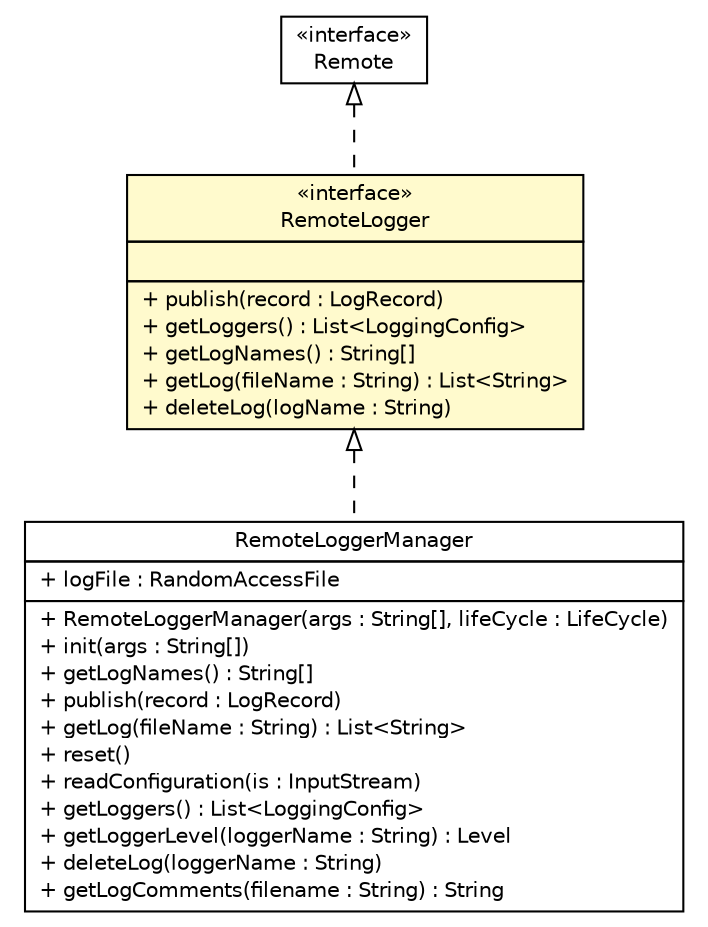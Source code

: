 #!/usr/local/bin/dot
#
# Class diagram 
# Generated by UMLGraph version R5_6 (http://www.umlgraph.org/)
#

digraph G {
	edge [fontname="Helvetica",fontsize=10,labelfontname="Helvetica",labelfontsize=10];
	node [fontname="Helvetica",fontsize=10,shape=plaintext];
	nodesep=0.25;
	ranksep=0.5;
	// sorcer.core.RemoteLogger
	c373467 [label=<<table title="sorcer.core.RemoteLogger" border="0" cellborder="1" cellspacing="0" cellpadding="2" port="p" bgcolor="lemonChiffon" href="./RemoteLogger.html">
		<tr><td><table border="0" cellspacing="0" cellpadding="1">
<tr><td align="center" balign="center"> &#171;interface&#187; </td></tr>
<tr><td align="center" balign="center"> RemoteLogger </td></tr>
		</table></td></tr>
		<tr><td><table border="0" cellspacing="0" cellpadding="1">
<tr><td align="left" balign="left">  </td></tr>
		</table></td></tr>
		<tr><td><table border="0" cellspacing="0" cellpadding="1">
<tr><td align="left" balign="left"> + publish(record : LogRecord) </td></tr>
<tr><td align="left" balign="left"> + getLoggers() : List&lt;LoggingConfig&gt; </td></tr>
<tr><td align="left" balign="left"> + getLogNames() : String[] </td></tr>
<tr><td align="left" balign="left"> + getLog(fileName : String) : List&lt;String&gt; </td></tr>
<tr><td align="left" balign="left"> + deleteLog(logName : String) </td></tr>
		</table></td></tr>
		</table>>, URL="./RemoteLogger.html", fontname="Helvetica", fontcolor="black", fontsize=10.0];
	// sorcer.core.provider.logger.RemoteLoggerManager
	c373757 [label=<<table title="sorcer.core.provider.logger.RemoteLoggerManager" border="0" cellborder="1" cellspacing="0" cellpadding="2" port="p" href="./provider/logger/RemoteLoggerManager.html">
		<tr><td><table border="0" cellspacing="0" cellpadding="1">
<tr><td align="center" balign="center"> RemoteLoggerManager </td></tr>
		</table></td></tr>
		<tr><td><table border="0" cellspacing="0" cellpadding="1">
<tr><td align="left" balign="left"> + logFile : RandomAccessFile </td></tr>
		</table></td></tr>
		<tr><td><table border="0" cellspacing="0" cellpadding="1">
<tr><td align="left" balign="left"> + RemoteLoggerManager(args : String[], lifeCycle : LifeCycle) </td></tr>
<tr><td align="left" balign="left"> + init(args : String[]) </td></tr>
<tr><td align="left" balign="left"> + getLogNames() : String[] </td></tr>
<tr><td align="left" balign="left"> + publish(record : LogRecord) </td></tr>
<tr><td align="left" balign="left"> + getLog(fileName : String) : List&lt;String&gt; </td></tr>
<tr><td align="left" balign="left"> + reset() </td></tr>
<tr><td align="left" balign="left"> + readConfiguration(is : InputStream) </td></tr>
<tr><td align="left" balign="left"> + getLoggers() : List&lt;LoggingConfig&gt; </td></tr>
<tr><td align="left" balign="left"> + getLoggerLevel(loggerName : String) : Level </td></tr>
<tr><td align="left" balign="left"> + deleteLog(loggerName : String) </td></tr>
<tr><td align="left" balign="left"> + getLogComments(filename : String) : String </td></tr>
		</table></td></tr>
		</table>>, URL="./provider/logger/RemoteLoggerManager.html", fontname="Helvetica", fontcolor="black", fontsize=10.0];
	//sorcer.core.RemoteLogger implements java.rmi.Remote
	c374065:p -> c373467:p [dir=back,arrowtail=empty,style=dashed];
	//sorcer.core.provider.logger.RemoteLoggerManager implements sorcer.core.RemoteLogger
	c373467:p -> c373757:p [dir=back,arrowtail=empty,style=dashed];
	// java.rmi.Remote
	c374065 [label=<<table title="java.rmi.Remote" border="0" cellborder="1" cellspacing="0" cellpadding="2" port="p" href="http://docs.oracle.com/javase/7/docs/api/java/rmi/Remote.html">
		<tr><td><table border="0" cellspacing="0" cellpadding="1">
<tr><td align="center" balign="center"> &#171;interface&#187; </td></tr>
<tr><td align="center" balign="center"> Remote </td></tr>
		</table></td></tr>
		</table>>, URL="http://docs.oracle.com/javase/7/docs/api/java/rmi/Remote.html", fontname="Helvetica", fontcolor="black", fontsize=10.0];
}

